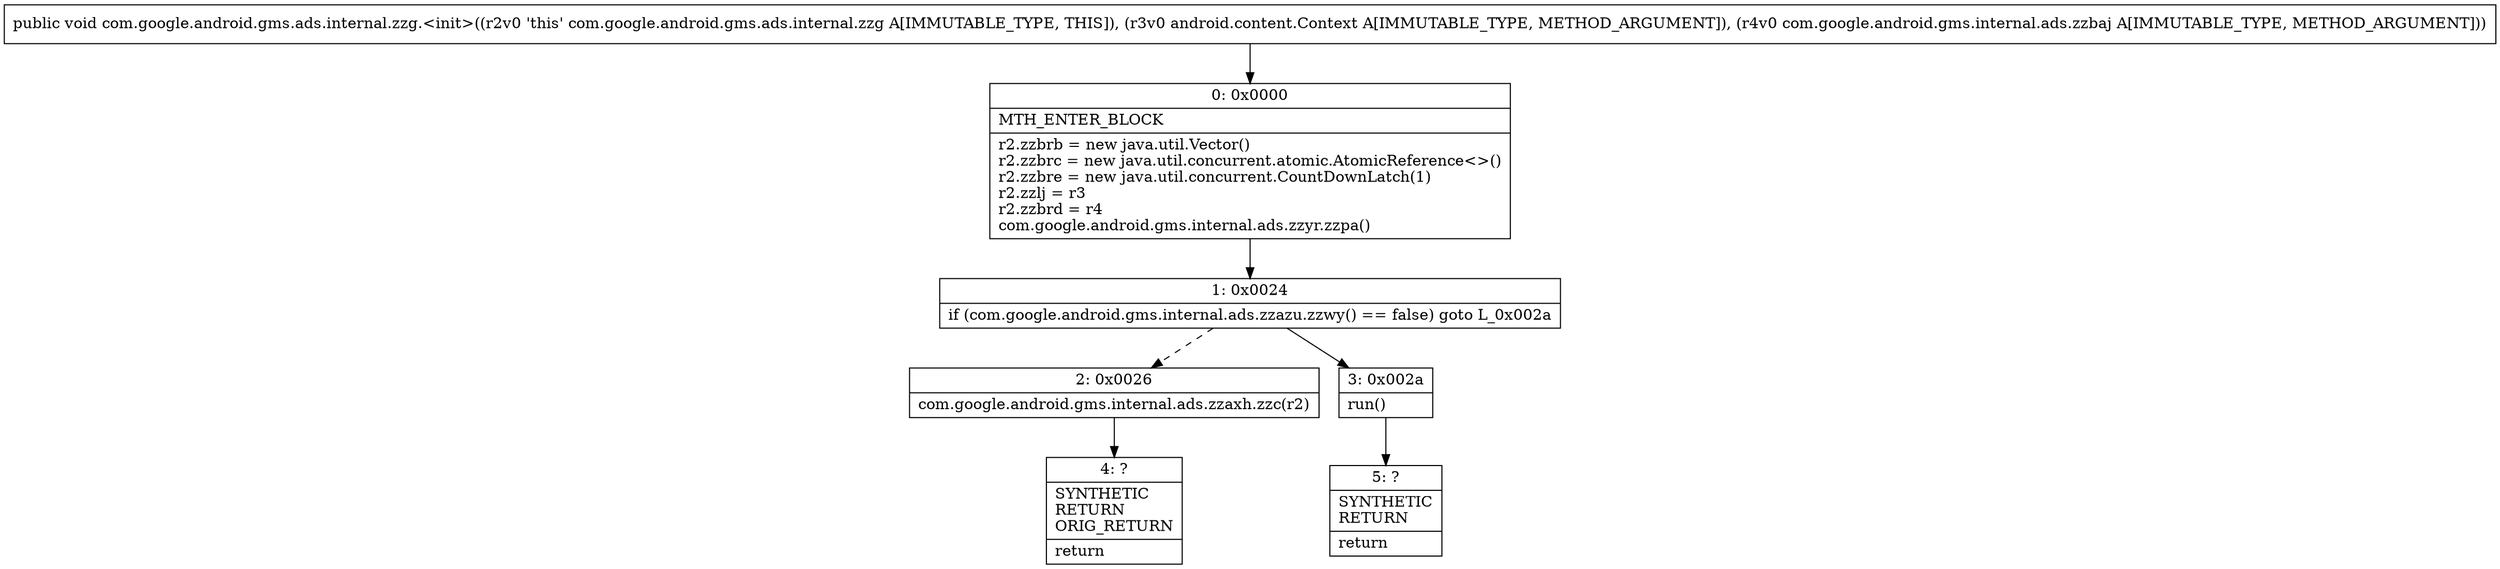 digraph "CFG forcom.google.android.gms.ads.internal.zzg.\<init\>(Landroid\/content\/Context;Lcom\/google\/android\/gms\/internal\/ads\/zzbaj;)V" {
Node_0 [shape=record,label="{0\:\ 0x0000|MTH_ENTER_BLOCK\l|r2.zzbrb = new java.util.Vector()\lr2.zzbrc = new java.util.concurrent.atomic.AtomicReference\<\>()\lr2.zzbre = new java.util.concurrent.CountDownLatch(1)\lr2.zzlj = r3\lr2.zzbrd = r4\lcom.google.android.gms.internal.ads.zzyr.zzpa()\l}"];
Node_1 [shape=record,label="{1\:\ 0x0024|if (com.google.android.gms.internal.ads.zzazu.zzwy() == false) goto L_0x002a\l}"];
Node_2 [shape=record,label="{2\:\ 0x0026|com.google.android.gms.internal.ads.zzaxh.zzc(r2)\l}"];
Node_3 [shape=record,label="{3\:\ 0x002a|run()\l}"];
Node_4 [shape=record,label="{4\:\ ?|SYNTHETIC\lRETURN\lORIG_RETURN\l|return\l}"];
Node_5 [shape=record,label="{5\:\ ?|SYNTHETIC\lRETURN\l|return\l}"];
MethodNode[shape=record,label="{public void com.google.android.gms.ads.internal.zzg.\<init\>((r2v0 'this' com.google.android.gms.ads.internal.zzg A[IMMUTABLE_TYPE, THIS]), (r3v0 android.content.Context A[IMMUTABLE_TYPE, METHOD_ARGUMENT]), (r4v0 com.google.android.gms.internal.ads.zzbaj A[IMMUTABLE_TYPE, METHOD_ARGUMENT])) }"];
MethodNode -> Node_0;
Node_0 -> Node_1;
Node_1 -> Node_2[style=dashed];
Node_1 -> Node_3;
Node_2 -> Node_4;
Node_3 -> Node_5;
}

